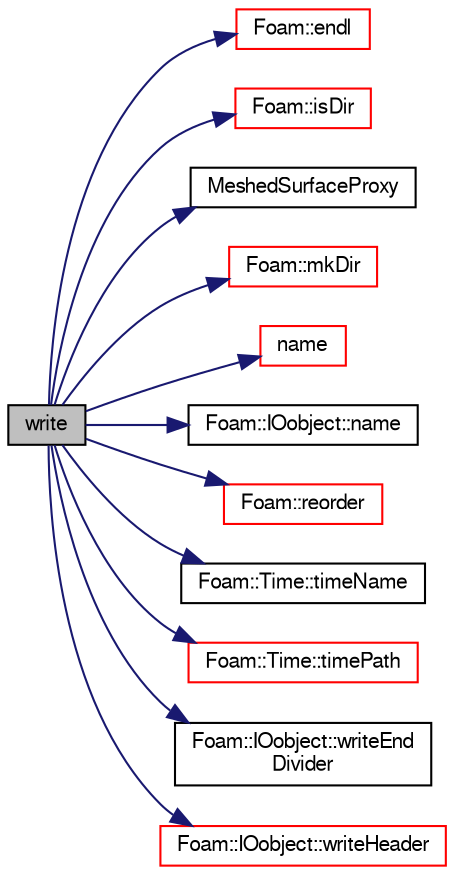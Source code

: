 digraph "write"
{
  bgcolor="transparent";
  edge [fontname="FreeSans",fontsize="10",labelfontname="FreeSans",labelfontsize="10"];
  node [fontname="FreeSans",fontsize="10",shape=record];
  rankdir="LR";
  Node404 [label="write",height=0.2,width=0.4,color="black", fillcolor="grey75", style="filled", fontcolor="black"];
  Node404 -> Node405 [color="midnightblue",fontsize="10",style="solid",fontname="FreeSans"];
  Node405 [label="Foam::endl",height=0.2,width=0.4,color="red",URL="$a21124.html#a2db8fe02a0d3909e9351bb4275b23ce4",tooltip="Add newline and flush stream. "];
  Node404 -> Node407 [color="midnightblue",fontsize="10",style="solid",fontname="FreeSans"];
  Node407 [label="Foam::isDir",height=0.2,width=0.4,color="red",URL="$a21124.html#a9c9cf5d33b9c5961f835aefe5d860c5a",tooltip="Does the name exist as a DIRECTORY in the file system? "];
  Node404 -> Node413 [color="midnightblue",fontsize="10",style="solid",fontname="FreeSans"];
  Node413 [label="MeshedSurfaceProxy",height=0.2,width=0.4,color="black",URL="$a29570.html#a43c1c636885fa66f9d73d6244d1c0303",tooltip="Construct from component references. "];
  Node404 -> Node414 [color="midnightblue",fontsize="10",style="solid",fontname="FreeSans"];
  Node414 [label="Foam::mkDir",height=0.2,width=0.4,color="red",URL="$a21124.html#a2ae410f2311adf94d66451b7423fdf4e",tooltip="Make a directory and return an error if it could not be created. "];
  Node404 -> Node461 [color="midnightblue",fontsize="10",style="solid",fontname="FreeSans"];
  Node461 [label="name",height=0.2,width=0.4,color="red",URL="$a12539.html#a82e193fb66ae8aade6c98ed7ff994906",tooltip="Return a string representation of a Scalar. "];
  Node404 -> Node463 [color="midnightblue",fontsize="10",style="solid",fontname="FreeSans"];
  Node463 [label="Foam::IOobject::name",height=0.2,width=0.4,color="black",URL="$a26142.html#acc80e00a8ac919288fb55bd14cc88bf6",tooltip="Return name. "];
  Node404 -> Node464 [color="midnightblue",fontsize="10",style="solid",fontname="FreeSans"];
  Node464 [label="Foam::reorder",height=0.2,width=0.4,color="red",URL="$a21124.html#ac8d3e47c690040e2c833e104a11a1af7",tooltip="Reorder the elements (indices, not values) of a list. "];
  Node404 -> Node469 [color="midnightblue",fontsize="10",style="solid",fontname="FreeSans"];
  Node469 [label="Foam::Time::timeName",height=0.2,width=0.4,color="black",URL="$a26350.html#ad9d86fef6eca18797c786726cf925179",tooltip="Return time name of given scalar time. "];
  Node404 -> Node470 [color="midnightblue",fontsize="10",style="solid",fontname="FreeSans"];
  Node470 [label="Foam::Time::timePath",height=0.2,width=0.4,color="red",URL="$a26350.html#ad4bbb93e8932e4bae50c44277d2b15fd",tooltip="Return current time path. "];
  Node404 -> Node478 [color="midnightblue",fontsize="10",style="solid",fontname="FreeSans"];
  Node478 [label="Foam::IOobject::writeEnd\lDivider",height=0.2,width=0.4,color="black",URL="$a26142.html#a310cb6482f458ab224dee0f892e99dc1",tooltip="Write the standard end file divider. "];
  Node404 -> Node479 [color="midnightblue",fontsize="10",style="solid",fontname="FreeSans"];
  Node479 [label="Foam::IOobject::writeHeader",height=0.2,width=0.4,color="red",URL="$a26142.html#ae7d7d31a4ff63361dd3f6490835938e8",tooltip="Write header. "];
}
